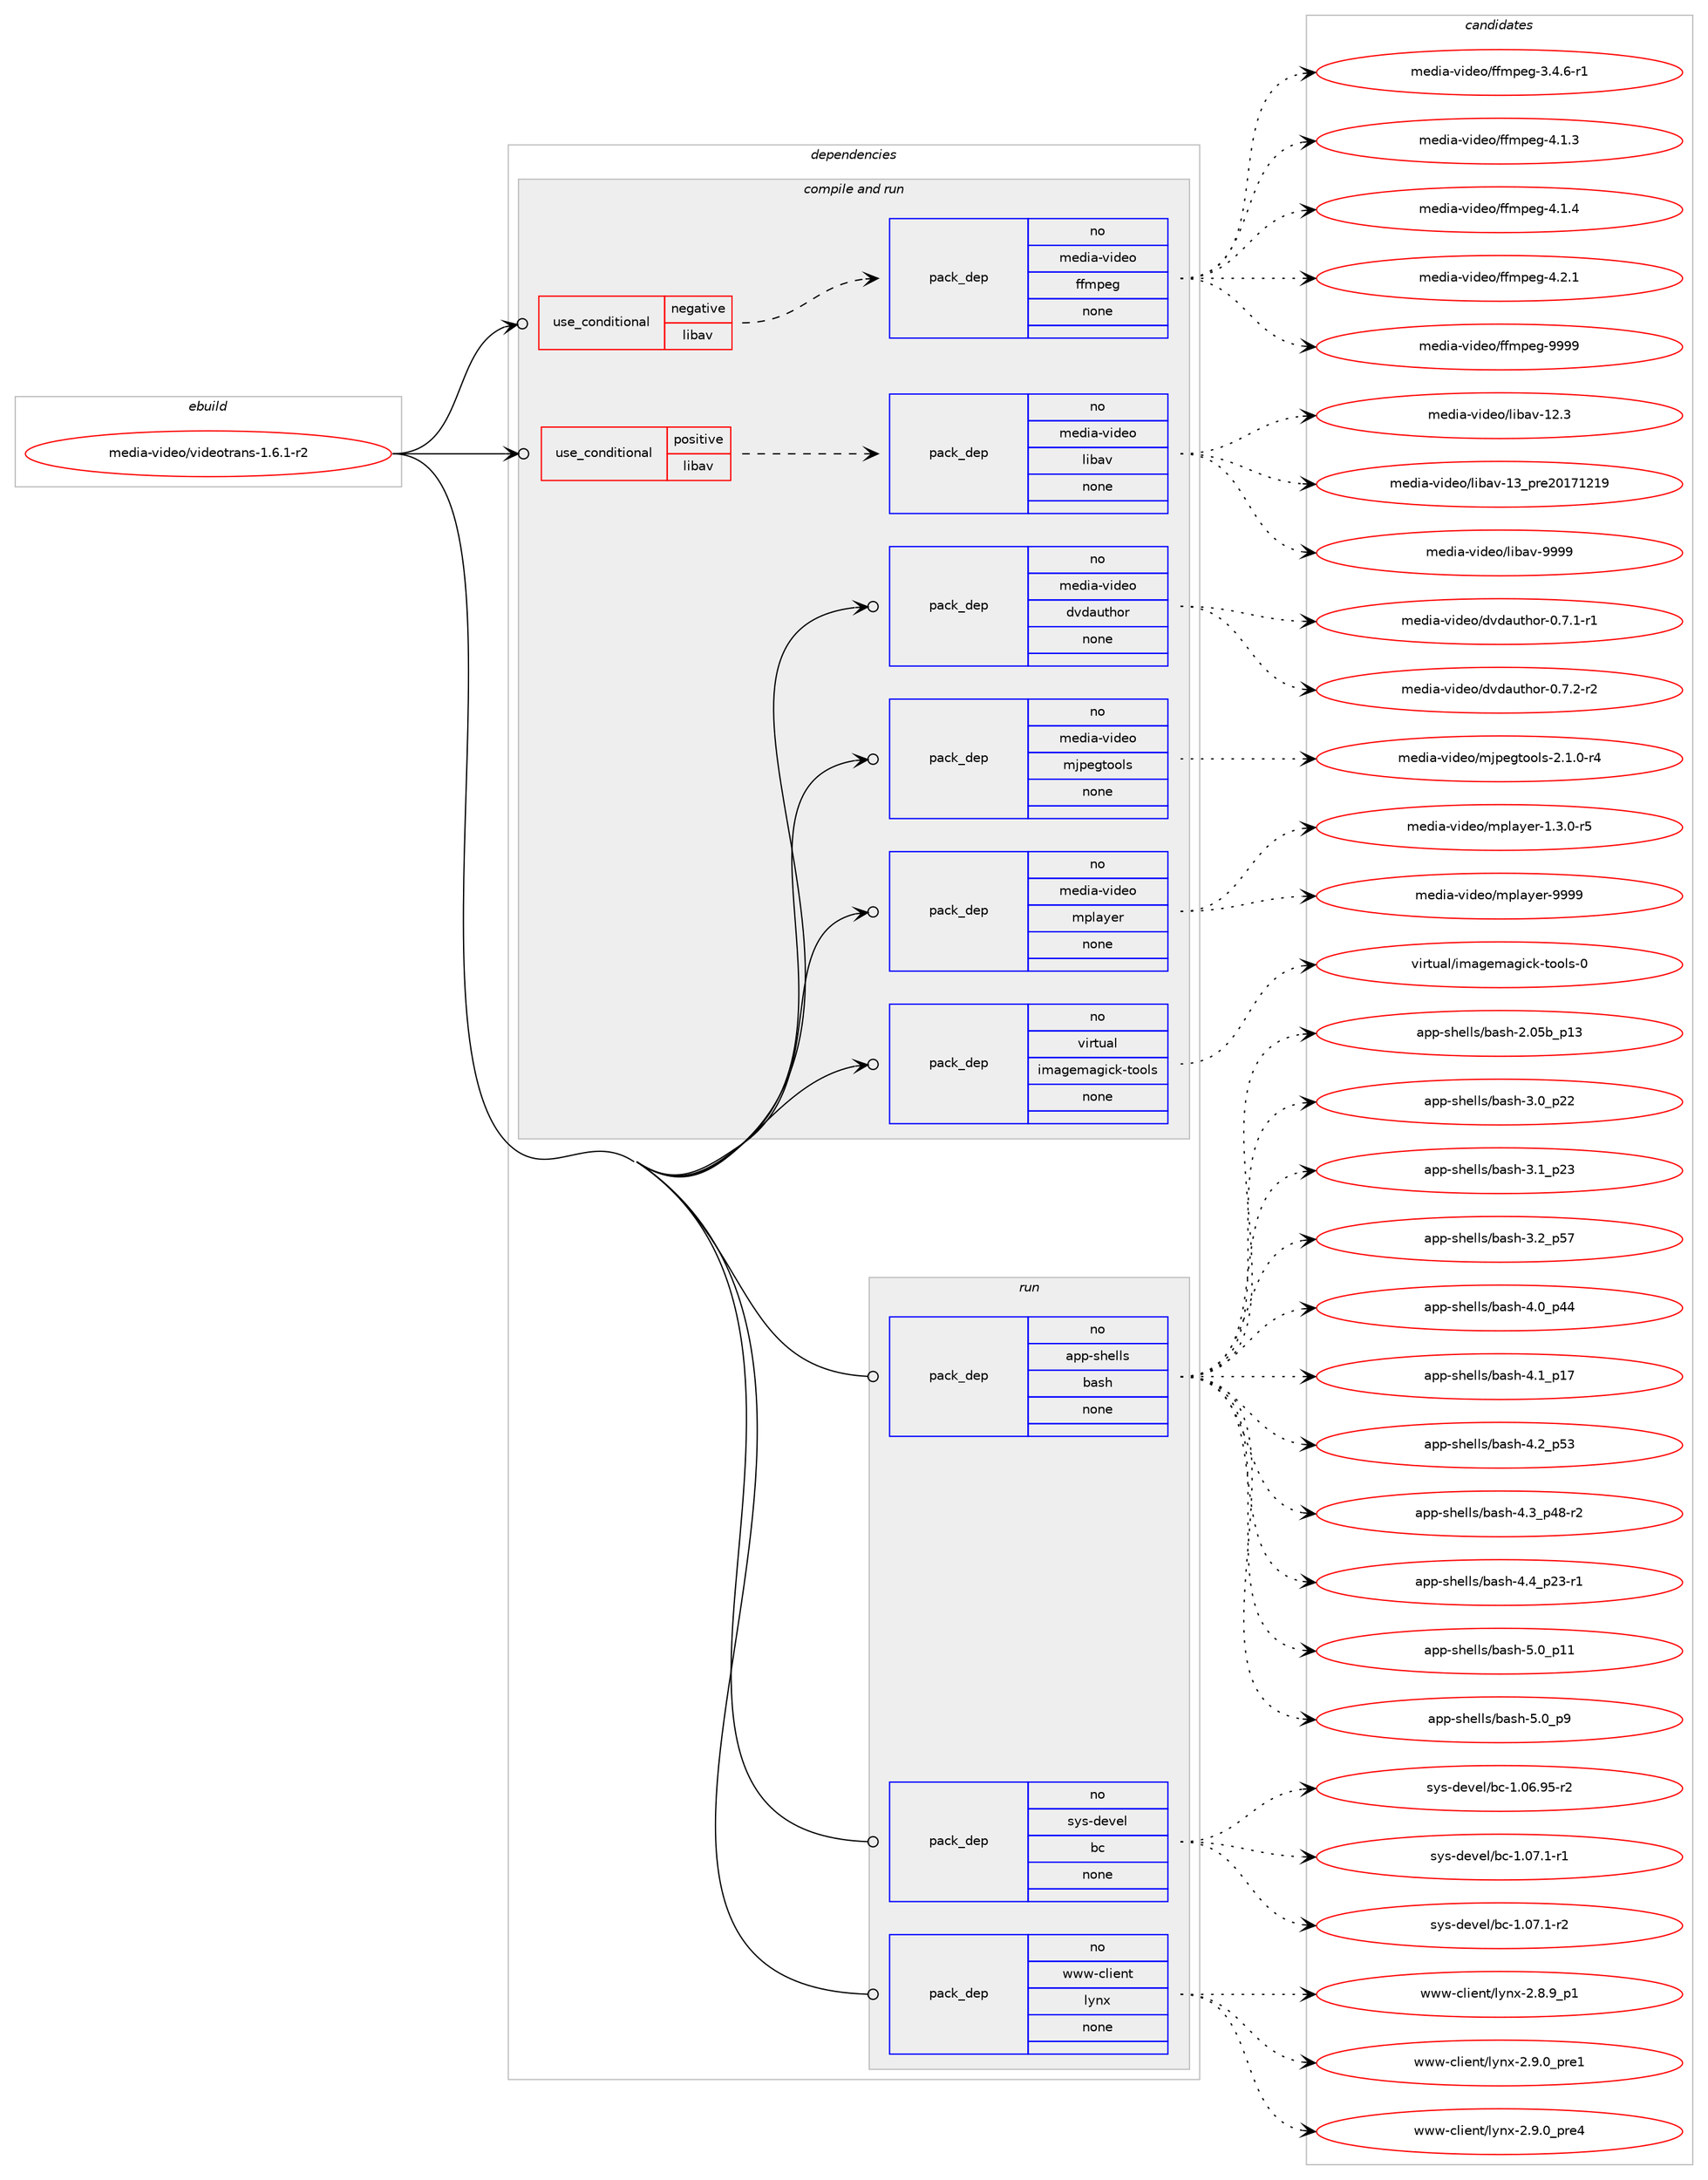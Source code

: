 digraph prolog {

# *************
# Graph options
# *************

newrank=true;
concentrate=true;
compound=true;
graph [rankdir=LR,fontname=Helvetica,fontsize=10,ranksep=1.5];#, ranksep=2.5, nodesep=0.2];
edge  [arrowhead=vee];
node  [fontname=Helvetica,fontsize=10];

# **********
# The ebuild
# **********

subgraph cluster_leftcol {
color=gray;
rank=same;
label=<<i>ebuild</i>>;
id [label="media-video/videotrans-1.6.1-r2", color=red, width=4, href="../media-video/videotrans-1.6.1-r2.svg"];
}

# ****************
# The dependencies
# ****************

subgraph cluster_midcol {
color=gray;
label=<<i>dependencies</i>>;
subgraph cluster_compile {
fillcolor="#eeeeee";
style=filled;
label=<<i>compile</i>>;
}
subgraph cluster_compileandrun {
fillcolor="#eeeeee";
style=filled;
label=<<i>compile and run</i>>;
subgraph cond197154 {
dependency810670 [label=<<TABLE BORDER="0" CELLBORDER="1" CELLSPACING="0" CELLPADDING="4"><TR><TD ROWSPAN="3" CELLPADDING="10">use_conditional</TD></TR><TR><TD>negative</TD></TR><TR><TD>libav</TD></TR></TABLE>>, shape=none, color=red];
subgraph pack599376 {
dependency810671 [label=<<TABLE BORDER="0" CELLBORDER="1" CELLSPACING="0" CELLPADDING="4" WIDTH="220"><TR><TD ROWSPAN="6" CELLPADDING="30">pack_dep</TD></TR><TR><TD WIDTH="110">no</TD></TR><TR><TD>media-video</TD></TR><TR><TD>ffmpeg</TD></TR><TR><TD>none</TD></TR><TR><TD></TD></TR></TABLE>>, shape=none, color=blue];
}
dependency810670:e -> dependency810671:w [weight=20,style="dashed",arrowhead="vee"];
}
id:e -> dependency810670:w [weight=20,style="solid",arrowhead="odotvee"];
subgraph cond197155 {
dependency810672 [label=<<TABLE BORDER="0" CELLBORDER="1" CELLSPACING="0" CELLPADDING="4"><TR><TD ROWSPAN="3" CELLPADDING="10">use_conditional</TD></TR><TR><TD>positive</TD></TR><TR><TD>libav</TD></TR></TABLE>>, shape=none, color=red];
subgraph pack599377 {
dependency810673 [label=<<TABLE BORDER="0" CELLBORDER="1" CELLSPACING="0" CELLPADDING="4" WIDTH="220"><TR><TD ROWSPAN="6" CELLPADDING="30">pack_dep</TD></TR><TR><TD WIDTH="110">no</TD></TR><TR><TD>media-video</TD></TR><TR><TD>libav</TD></TR><TR><TD>none</TD></TR><TR><TD></TD></TR></TABLE>>, shape=none, color=blue];
}
dependency810672:e -> dependency810673:w [weight=20,style="dashed",arrowhead="vee"];
}
id:e -> dependency810672:w [weight=20,style="solid",arrowhead="odotvee"];
subgraph pack599378 {
dependency810674 [label=<<TABLE BORDER="0" CELLBORDER="1" CELLSPACING="0" CELLPADDING="4" WIDTH="220"><TR><TD ROWSPAN="6" CELLPADDING="30">pack_dep</TD></TR><TR><TD WIDTH="110">no</TD></TR><TR><TD>media-video</TD></TR><TR><TD>dvdauthor</TD></TR><TR><TD>none</TD></TR><TR><TD></TD></TR></TABLE>>, shape=none, color=blue];
}
id:e -> dependency810674:w [weight=20,style="solid",arrowhead="odotvee"];
subgraph pack599379 {
dependency810675 [label=<<TABLE BORDER="0" CELLBORDER="1" CELLSPACING="0" CELLPADDING="4" WIDTH="220"><TR><TD ROWSPAN="6" CELLPADDING="30">pack_dep</TD></TR><TR><TD WIDTH="110">no</TD></TR><TR><TD>media-video</TD></TR><TR><TD>mjpegtools</TD></TR><TR><TD>none</TD></TR><TR><TD></TD></TR></TABLE>>, shape=none, color=blue];
}
id:e -> dependency810675:w [weight=20,style="solid",arrowhead="odotvee"];
subgraph pack599380 {
dependency810676 [label=<<TABLE BORDER="0" CELLBORDER="1" CELLSPACING="0" CELLPADDING="4" WIDTH="220"><TR><TD ROWSPAN="6" CELLPADDING="30">pack_dep</TD></TR><TR><TD WIDTH="110">no</TD></TR><TR><TD>media-video</TD></TR><TR><TD>mplayer</TD></TR><TR><TD>none</TD></TR><TR><TD></TD></TR></TABLE>>, shape=none, color=blue];
}
id:e -> dependency810676:w [weight=20,style="solid",arrowhead="odotvee"];
subgraph pack599381 {
dependency810677 [label=<<TABLE BORDER="0" CELLBORDER="1" CELLSPACING="0" CELLPADDING="4" WIDTH="220"><TR><TD ROWSPAN="6" CELLPADDING="30">pack_dep</TD></TR><TR><TD WIDTH="110">no</TD></TR><TR><TD>virtual</TD></TR><TR><TD>imagemagick-tools</TD></TR><TR><TD>none</TD></TR><TR><TD></TD></TR></TABLE>>, shape=none, color=blue];
}
id:e -> dependency810677:w [weight=20,style="solid",arrowhead="odotvee"];
}
subgraph cluster_run {
fillcolor="#eeeeee";
style=filled;
label=<<i>run</i>>;
subgraph pack599382 {
dependency810678 [label=<<TABLE BORDER="0" CELLBORDER="1" CELLSPACING="0" CELLPADDING="4" WIDTH="220"><TR><TD ROWSPAN="6" CELLPADDING="30">pack_dep</TD></TR><TR><TD WIDTH="110">no</TD></TR><TR><TD>app-shells</TD></TR><TR><TD>bash</TD></TR><TR><TD>none</TD></TR><TR><TD></TD></TR></TABLE>>, shape=none, color=blue];
}
id:e -> dependency810678:w [weight=20,style="solid",arrowhead="odot"];
subgraph pack599383 {
dependency810679 [label=<<TABLE BORDER="0" CELLBORDER="1" CELLSPACING="0" CELLPADDING="4" WIDTH="220"><TR><TD ROWSPAN="6" CELLPADDING="30">pack_dep</TD></TR><TR><TD WIDTH="110">no</TD></TR><TR><TD>sys-devel</TD></TR><TR><TD>bc</TD></TR><TR><TD>none</TD></TR><TR><TD></TD></TR></TABLE>>, shape=none, color=blue];
}
id:e -> dependency810679:w [weight=20,style="solid",arrowhead="odot"];
subgraph pack599384 {
dependency810680 [label=<<TABLE BORDER="0" CELLBORDER="1" CELLSPACING="0" CELLPADDING="4" WIDTH="220"><TR><TD ROWSPAN="6" CELLPADDING="30">pack_dep</TD></TR><TR><TD WIDTH="110">no</TD></TR><TR><TD>www-client</TD></TR><TR><TD>lynx</TD></TR><TR><TD>none</TD></TR><TR><TD></TD></TR></TABLE>>, shape=none, color=blue];
}
id:e -> dependency810680:w [weight=20,style="solid",arrowhead="odot"];
}
}

# **************
# The candidates
# **************

subgraph cluster_choices {
rank=same;
color=gray;
label=<<i>candidates</i>>;

subgraph choice599376 {
color=black;
nodesep=1;
choice1091011001059745118105100101111471021021091121011034551465246544511449 [label="media-video/ffmpeg-3.4.6-r1", color=red, width=4,href="../media-video/ffmpeg-3.4.6-r1.svg"];
choice109101100105974511810510010111147102102109112101103455246494651 [label="media-video/ffmpeg-4.1.3", color=red, width=4,href="../media-video/ffmpeg-4.1.3.svg"];
choice109101100105974511810510010111147102102109112101103455246494652 [label="media-video/ffmpeg-4.1.4", color=red, width=4,href="../media-video/ffmpeg-4.1.4.svg"];
choice109101100105974511810510010111147102102109112101103455246504649 [label="media-video/ffmpeg-4.2.1", color=red, width=4,href="../media-video/ffmpeg-4.2.1.svg"];
choice1091011001059745118105100101111471021021091121011034557575757 [label="media-video/ffmpeg-9999", color=red, width=4,href="../media-video/ffmpeg-9999.svg"];
dependency810671:e -> choice1091011001059745118105100101111471021021091121011034551465246544511449:w [style=dotted,weight="100"];
dependency810671:e -> choice109101100105974511810510010111147102102109112101103455246494651:w [style=dotted,weight="100"];
dependency810671:e -> choice109101100105974511810510010111147102102109112101103455246494652:w [style=dotted,weight="100"];
dependency810671:e -> choice109101100105974511810510010111147102102109112101103455246504649:w [style=dotted,weight="100"];
dependency810671:e -> choice1091011001059745118105100101111471021021091121011034557575757:w [style=dotted,weight="100"];
}
subgraph choice599377 {
color=black;
nodesep=1;
choice10910110010597451181051001011114710810598971184549504651 [label="media-video/libav-12.3", color=red, width=4,href="../media-video/libav-12.3.svg"];
choice1091011001059745118105100101111471081059897118454951951121141015048495549504957 [label="media-video/libav-13_pre20171219", color=red, width=4,href="../media-video/libav-13_pre20171219.svg"];
choice10910110010597451181051001011114710810598971184557575757 [label="media-video/libav-9999", color=red, width=4,href="../media-video/libav-9999.svg"];
dependency810673:e -> choice10910110010597451181051001011114710810598971184549504651:w [style=dotted,weight="100"];
dependency810673:e -> choice1091011001059745118105100101111471081059897118454951951121141015048495549504957:w [style=dotted,weight="100"];
dependency810673:e -> choice10910110010597451181051001011114710810598971184557575757:w [style=dotted,weight="100"];
}
subgraph choice599378 {
color=black;
nodesep=1;
choice109101100105974511810510010111147100118100971171161041111144548465546494511449 [label="media-video/dvdauthor-0.7.1-r1", color=red, width=4,href="../media-video/dvdauthor-0.7.1-r1.svg"];
choice109101100105974511810510010111147100118100971171161041111144548465546504511450 [label="media-video/dvdauthor-0.7.2-r2", color=red, width=4,href="../media-video/dvdauthor-0.7.2-r2.svg"];
dependency810674:e -> choice109101100105974511810510010111147100118100971171161041111144548465546494511449:w [style=dotted,weight="100"];
dependency810674:e -> choice109101100105974511810510010111147100118100971171161041111144548465546504511450:w [style=dotted,weight="100"];
}
subgraph choice599379 {
color=black;
nodesep=1;
choice1091011001059745118105100101111471091061121011031161111111081154550464946484511452 [label="media-video/mjpegtools-2.1.0-r4", color=red, width=4,href="../media-video/mjpegtools-2.1.0-r4.svg"];
dependency810675:e -> choice1091011001059745118105100101111471091061121011031161111111081154550464946484511452:w [style=dotted,weight="100"];
}
subgraph choice599380 {
color=black;
nodesep=1;
choice109101100105974511810510010111147109112108971211011144549465146484511453 [label="media-video/mplayer-1.3.0-r5", color=red, width=4,href="../media-video/mplayer-1.3.0-r5.svg"];
choice109101100105974511810510010111147109112108971211011144557575757 [label="media-video/mplayer-9999", color=red, width=4,href="../media-video/mplayer-9999.svg"];
dependency810676:e -> choice109101100105974511810510010111147109112108971211011144549465146484511453:w [style=dotted,weight="100"];
dependency810676:e -> choice109101100105974511810510010111147109112108971211011144557575757:w [style=dotted,weight="100"];
}
subgraph choice599381 {
color=black;
nodesep=1;
choice1181051141161179710847105109971031011099710310599107451161111111081154548 [label="virtual/imagemagick-tools-0", color=red, width=4,href="../virtual/imagemagick-tools-0.svg"];
dependency810677:e -> choice1181051141161179710847105109971031011099710310599107451161111111081154548:w [style=dotted,weight="100"];
}
subgraph choice599382 {
color=black;
nodesep=1;
choice9711211245115104101108108115479897115104455046485398951124951 [label="app-shells/bash-2.05b_p13", color=red, width=4,href="../app-shells/bash-2.05b_p13.svg"];
choice971121124511510410110810811547989711510445514648951125050 [label="app-shells/bash-3.0_p22", color=red, width=4,href="../app-shells/bash-3.0_p22.svg"];
choice971121124511510410110810811547989711510445514649951125051 [label="app-shells/bash-3.1_p23", color=red, width=4,href="../app-shells/bash-3.1_p23.svg"];
choice971121124511510410110810811547989711510445514650951125355 [label="app-shells/bash-3.2_p57", color=red, width=4,href="../app-shells/bash-3.2_p57.svg"];
choice971121124511510410110810811547989711510445524648951125252 [label="app-shells/bash-4.0_p44", color=red, width=4,href="../app-shells/bash-4.0_p44.svg"];
choice971121124511510410110810811547989711510445524649951124955 [label="app-shells/bash-4.1_p17", color=red, width=4,href="../app-shells/bash-4.1_p17.svg"];
choice971121124511510410110810811547989711510445524650951125351 [label="app-shells/bash-4.2_p53", color=red, width=4,href="../app-shells/bash-4.2_p53.svg"];
choice9711211245115104101108108115479897115104455246519511252564511450 [label="app-shells/bash-4.3_p48-r2", color=red, width=4,href="../app-shells/bash-4.3_p48-r2.svg"];
choice9711211245115104101108108115479897115104455246529511250514511449 [label="app-shells/bash-4.4_p23-r1", color=red, width=4,href="../app-shells/bash-4.4_p23-r1.svg"];
choice971121124511510410110810811547989711510445534648951124949 [label="app-shells/bash-5.0_p11", color=red, width=4,href="../app-shells/bash-5.0_p11.svg"];
choice9711211245115104101108108115479897115104455346489511257 [label="app-shells/bash-5.0_p9", color=red, width=4,href="../app-shells/bash-5.0_p9.svg"];
dependency810678:e -> choice9711211245115104101108108115479897115104455046485398951124951:w [style=dotted,weight="100"];
dependency810678:e -> choice971121124511510410110810811547989711510445514648951125050:w [style=dotted,weight="100"];
dependency810678:e -> choice971121124511510410110810811547989711510445514649951125051:w [style=dotted,weight="100"];
dependency810678:e -> choice971121124511510410110810811547989711510445514650951125355:w [style=dotted,weight="100"];
dependency810678:e -> choice971121124511510410110810811547989711510445524648951125252:w [style=dotted,weight="100"];
dependency810678:e -> choice971121124511510410110810811547989711510445524649951124955:w [style=dotted,weight="100"];
dependency810678:e -> choice971121124511510410110810811547989711510445524650951125351:w [style=dotted,weight="100"];
dependency810678:e -> choice9711211245115104101108108115479897115104455246519511252564511450:w [style=dotted,weight="100"];
dependency810678:e -> choice9711211245115104101108108115479897115104455246529511250514511449:w [style=dotted,weight="100"];
dependency810678:e -> choice971121124511510410110810811547989711510445534648951124949:w [style=dotted,weight="100"];
dependency810678:e -> choice9711211245115104101108108115479897115104455346489511257:w [style=dotted,weight="100"];
}
subgraph choice599383 {
color=black;
nodesep=1;
choice1151211154510010111810110847989945494648544657534511450 [label="sys-devel/bc-1.06.95-r2", color=red, width=4,href="../sys-devel/bc-1.06.95-r2.svg"];
choice11512111545100101118101108479899454946485546494511449 [label="sys-devel/bc-1.07.1-r1", color=red, width=4,href="../sys-devel/bc-1.07.1-r1.svg"];
choice11512111545100101118101108479899454946485546494511450 [label="sys-devel/bc-1.07.1-r2", color=red, width=4,href="../sys-devel/bc-1.07.1-r2.svg"];
dependency810679:e -> choice1151211154510010111810110847989945494648544657534511450:w [style=dotted,weight="100"];
dependency810679:e -> choice11512111545100101118101108479899454946485546494511449:w [style=dotted,weight="100"];
dependency810679:e -> choice11512111545100101118101108479899454946485546494511450:w [style=dotted,weight="100"];
}
subgraph choice599384 {
color=black;
nodesep=1;
choice1191191194599108105101110116471081211101204550465646579511249 [label="www-client/lynx-2.8.9_p1", color=red, width=4,href="../www-client/lynx-2.8.9_p1.svg"];
choice1191191194599108105101110116471081211101204550465746489511211410149 [label="www-client/lynx-2.9.0_pre1", color=red, width=4,href="../www-client/lynx-2.9.0_pre1.svg"];
choice1191191194599108105101110116471081211101204550465746489511211410152 [label="www-client/lynx-2.9.0_pre4", color=red, width=4,href="../www-client/lynx-2.9.0_pre4.svg"];
dependency810680:e -> choice1191191194599108105101110116471081211101204550465646579511249:w [style=dotted,weight="100"];
dependency810680:e -> choice1191191194599108105101110116471081211101204550465746489511211410149:w [style=dotted,weight="100"];
dependency810680:e -> choice1191191194599108105101110116471081211101204550465746489511211410152:w [style=dotted,weight="100"];
}
}

}
